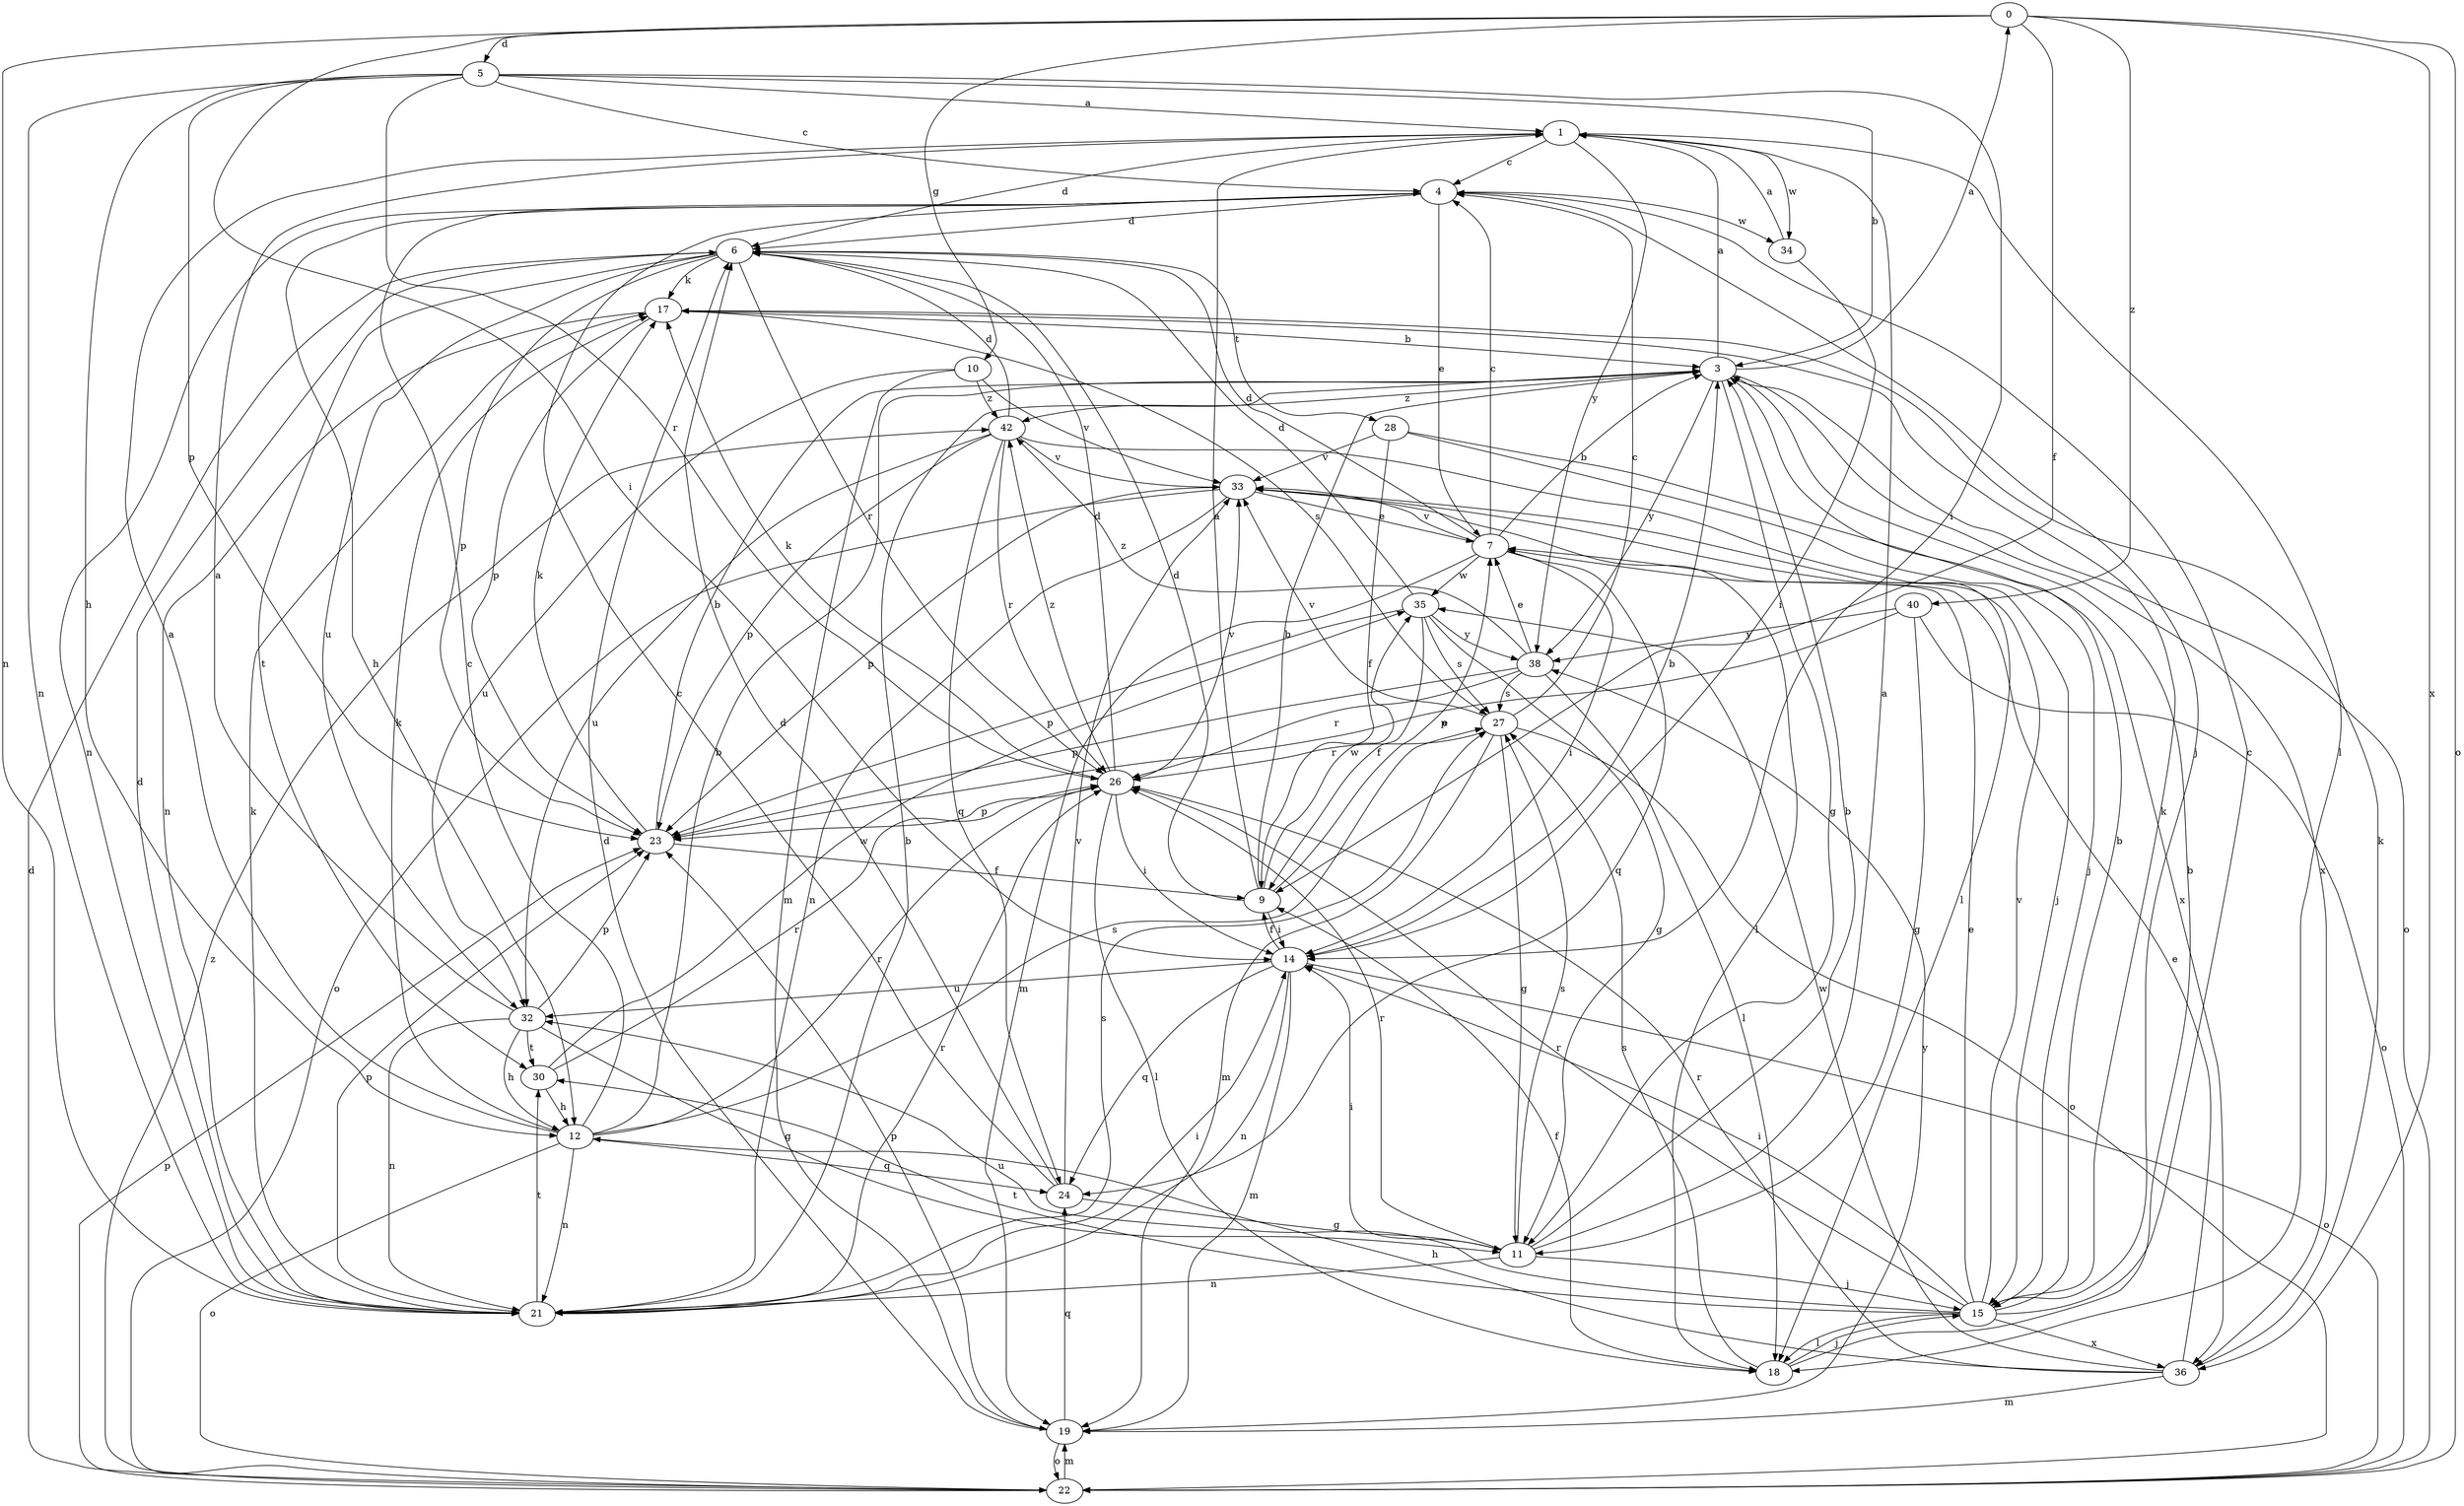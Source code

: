 strict digraph  {
0;
1;
3;
4;
5;
6;
7;
9;
10;
11;
12;
14;
15;
17;
18;
19;
21;
22;
23;
24;
26;
27;
28;
30;
32;
33;
34;
35;
36;
38;
40;
42;
0 -> 5  [label=d];
0 -> 9  [label=f];
0 -> 10  [label=g];
0 -> 14  [label=i];
0 -> 21  [label=n];
0 -> 22  [label=o];
0 -> 36  [label=x];
0 -> 40  [label=z];
1 -> 4  [label=c];
1 -> 6  [label=d];
1 -> 18  [label=l];
1 -> 34  [label=w];
1 -> 38  [label=y];
3 -> 0  [label=a];
3 -> 1  [label=a];
3 -> 11  [label=g];
3 -> 22  [label=o];
3 -> 36  [label=x];
3 -> 38  [label=y];
3 -> 42  [label=z];
4 -> 6  [label=d];
4 -> 7  [label=e];
4 -> 12  [label=h];
4 -> 15  [label=j];
4 -> 21  [label=n];
4 -> 34  [label=w];
5 -> 1  [label=a];
5 -> 3  [label=b];
5 -> 4  [label=c];
5 -> 12  [label=h];
5 -> 14  [label=i];
5 -> 21  [label=n];
5 -> 23  [label=p];
5 -> 26  [label=r];
6 -> 17  [label=k];
6 -> 23  [label=p];
6 -> 26  [label=r];
6 -> 28  [label=t];
6 -> 30  [label=t];
6 -> 32  [label=u];
7 -> 3  [label=b];
7 -> 4  [label=c];
7 -> 6  [label=d];
7 -> 14  [label=i];
7 -> 19  [label=m];
7 -> 24  [label=q];
7 -> 33  [label=v];
7 -> 35  [label=w];
9 -> 1  [label=a];
9 -> 3  [label=b];
9 -> 6  [label=d];
9 -> 7  [label=e];
9 -> 14  [label=i];
9 -> 35  [label=w];
10 -> 19  [label=m];
10 -> 32  [label=u];
10 -> 33  [label=v];
10 -> 42  [label=z];
11 -> 1  [label=a];
11 -> 3  [label=b];
11 -> 14  [label=i];
11 -> 15  [label=j];
11 -> 21  [label=n];
11 -> 26  [label=r];
11 -> 27  [label=s];
12 -> 1  [label=a];
12 -> 3  [label=b];
12 -> 4  [label=c];
12 -> 17  [label=k];
12 -> 21  [label=n];
12 -> 22  [label=o];
12 -> 24  [label=q];
12 -> 26  [label=r];
12 -> 27  [label=s];
14 -> 3  [label=b];
14 -> 9  [label=f];
14 -> 19  [label=m];
14 -> 21  [label=n];
14 -> 22  [label=o];
14 -> 24  [label=q];
14 -> 32  [label=u];
15 -> 3  [label=b];
15 -> 4  [label=c];
15 -> 7  [label=e];
15 -> 14  [label=i];
15 -> 17  [label=k];
15 -> 18  [label=l];
15 -> 26  [label=r];
15 -> 30  [label=t];
15 -> 32  [label=u];
15 -> 33  [label=v];
15 -> 36  [label=x];
17 -> 3  [label=b];
17 -> 21  [label=n];
17 -> 23  [label=p];
17 -> 27  [label=s];
18 -> 3  [label=b];
18 -> 9  [label=f];
18 -> 15  [label=j];
18 -> 27  [label=s];
19 -> 6  [label=d];
19 -> 22  [label=o];
19 -> 23  [label=p];
19 -> 24  [label=q];
19 -> 38  [label=y];
21 -> 3  [label=b];
21 -> 6  [label=d];
21 -> 14  [label=i];
21 -> 17  [label=k];
21 -> 23  [label=p];
21 -> 26  [label=r];
21 -> 27  [label=s];
21 -> 30  [label=t];
22 -> 6  [label=d];
22 -> 19  [label=m];
22 -> 23  [label=p];
22 -> 42  [label=z];
23 -> 3  [label=b];
23 -> 9  [label=f];
23 -> 17  [label=k];
24 -> 4  [label=c];
24 -> 6  [label=d];
24 -> 11  [label=g];
24 -> 33  [label=v];
26 -> 6  [label=d];
26 -> 14  [label=i];
26 -> 17  [label=k];
26 -> 18  [label=l];
26 -> 23  [label=p];
26 -> 33  [label=v];
26 -> 42  [label=z];
27 -> 4  [label=c];
27 -> 11  [label=g];
27 -> 19  [label=m];
27 -> 22  [label=o];
27 -> 26  [label=r];
27 -> 33  [label=v];
28 -> 9  [label=f];
28 -> 15  [label=j];
28 -> 33  [label=v];
28 -> 36  [label=x];
30 -> 12  [label=h];
30 -> 26  [label=r];
30 -> 35  [label=w];
32 -> 1  [label=a];
32 -> 11  [label=g];
32 -> 12  [label=h];
32 -> 21  [label=n];
32 -> 23  [label=p];
32 -> 30  [label=t];
33 -> 7  [label=e];
33 -> 15  [label=j];
33 -> 18  [label=l];
33 -> 21  [label=n];
33 -> 22  [label=o];
33 -> 23  [label=p];
34 -> 1  [label=a];
34 -> 14  [label=i];
35 -> 6  [label=d];
35 -> 9  [label=f];
35 -> 11  [label=g];
35 -> 23  [label=p];
35 -> 27  [label=s];
35 -> 38  [label=y];
36 -> 7  [label=e];
36 -> 12  [label=h];
36 -> 17  [label=k];
36 -> 19  [label=m];
36 -> 26  [label=r];
36 -> 35  [label=w];
38 -> 7  [label=e];
38 -> 18  [label=l];
38 -> 23  [label=p];
38 -> 26  [label=r];
38 -> 27  [label=s];
38 -> 42  [label=z];
40 -> 11  [label=g];
40 -> 22  [label=o];
40 -> 23  [label=p];
40 -> 38  [label=y];
42 -> 6  [label=d];
42 -> 18  [label=l];
42 -> 23  [label=p];
42 -> 24  [label=q];
42 -> 26  [label=r];
42 -> 32  [label=u];
42 -> 33  [label=v];
}
